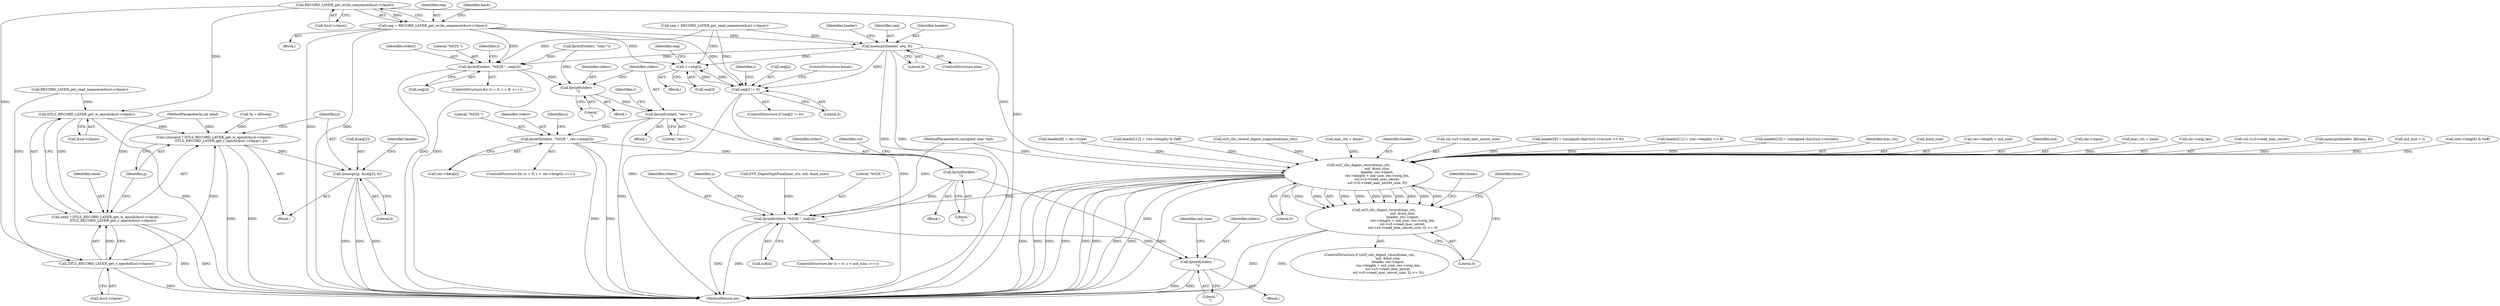 digraph "0_openssl_4ad93618d26a3ea23d36ad5498ff4f59eff3a4d2_3@API" {
"1000140" [label="(Call,RECORD_LAYER_get_write_sequence(&ssl->rlayer))"];
"1000138" [label="(Call,seq = RECORD_LAYER_get_write_sequence(&ssl->rlayer))"];
"1000236" [label="(Call,memcpy(header, seq, 8))"];
"1000305" [label="(Call,ssl3_cbc_digest_record(mac_ctx,\n                                   md, &md_size,\n                                   header, rec->input,\n                                   rec->length + md_size, rec->orig_len,\n                                   ssl->s3->read_mac_secret,\n                                   ssl->s3->read_mac_secret_size, 0))"];
"1000304" [label="(Call,ssl3_cbc_digest_record(mac_ctx,\n                                   md, &md_size,\n                                   header, rec->input,\n                                   rec->length + md_size, rec->orig_len,\n                                   ssl->s3->read_mac_secret,\n                                   ssl->s3->read_mac_secret_size, 0) <= 0)"];
"1000495" [label="(Call,fprintf(stderr, \"%02X \", md[z]))"];
"1000501" [label="(Call,fprintf(stderr, \"\n\"))"];
"1000422" [label="(Call,fprintf(stderr, \"%02X \", seq[z]))"];
"1000428" [label="(Call,fprintf(stderr, \"\n\"))"];
"1000431" [label="(Call,fprintf(stderr, \"rec=\"))"];
"1000447" [label="(Call,fprintf(stderr, \"%02X \", rec->data[z]))"];
"1000455" [label="(Call,fprintf(stderr, \"\n\"))"];
"1000473" [label="(Call,++seq[i])"];
"1000478" [label="(Call,seq[i] != 0)"];
"1000213" [label="(Call,DTLS_RECORD_LAYER_get_w_epoch(&ssl->rlayer))"];
"1000210" [label="(Call,s2n(send ? DTLS_RECORD_LAYER_get_w_epoch(&ssl->rlayer) :\n            DTLS_RECORD_LAYER_get_r_epoch(&ssl->rlayer), p))"];
"1000224" [label="(Call,memcpy(p, &seq[2], 6))"];
"1000211" [label="(Call,send ? DTLS_RECORD_LAYER_get_w_epoch(&ssl->rlayer) :\n            DTLS_RECORD_LAYER_get_r_epoch(&ssl->rlayer))"];
"1000218" [label="(Call,DTLS_RECORD_LAYER_get_r_epoch(&ssl->rlayer))"];
"1000108" [label="(Block,)"];
"1000494" [label="(Identifier,z)"];
"1000482" [label="(Literal,0)"];
"1000308" [label="(Call,&md_size)"];
"1000477" [label="(ControlStructure,if (seq[i] != 0))"];
"1000235" [label="(ControlStructure,else)"];
"1000449" [label="(Literal,\"%02X \")"];
"1000506" [label="(MethodReturn,int)"];
"1000207" [label="(Call,*p = dtlsseq)"];
"1000363" [label="(Call,EVP_DigestSignFinal(mac_ctx, md, &md_size))"];
"1000230" [label="(Literal,6)"];
"1000304" [label="(Call,ssl3_cbc_digest_record(mac_ctx,\n                                   md, &md_size,\n                                   header, rec->input,\n                                   rec->length + md_size, rec->orig_len,\n                                   ssl->s3->read_mac_secret,\n                                   ssl->s3->read_mac_secret_size, 0) <= 0)"];
"1000495" [label="(Call,fprintf(stderr, \"%02X \", md[z]))"];
"1000137" [label="(Block,)"];
"1000505" [label="(Identifier,md_size)"];
"1000336" [label="(Identifier,hmac)"];
"1000218" [label="(Call,DTLS_RECORD_LAYER_get_r_epoch(&ssl->rlayer))"];
"1000139" [label="(Identifier,seq)"];
"1000154" [label="(Call,RECORD_LAYER_get_read_sequence(&ssl->rlayer))"];
"1000436" [label="(ControlStructure,for (z = 0; z < rec->length; z++))"];
"1000314" [label="(Call,rec->length + md_size)"];
"1000433" [label="(Literal,\"rec=\")"];
"1000226" [label="(Call,&seq[2])"];
"1000307" [label="(Identifier,md)"];
"1000479" [label="(Call,seq[i])"];
"1000502" [label="(Identifier,stderr)"];
"1000455" [label="(Call,fprintf(stderr, \"\n\"))"];
"1000204" [label="(Block,)"];
"1000461" [label="(Identifier,ssl)"];
"1000421" [label="(Identifier,z)"];
"1000232" [label="(Identifier,header)"];
"1000478" [label="(Call,seq[i] != 0)"];
"1000498" [label="(Call,md[z])"];
"1000212" [label="(Identifier,send)"];
"1000413" [label="(ControlStructure,for (z = 0; z < 8; z++))"];
"1000236" [label="(Call,memcpy(header, seq, 8))"];
"1000311" [label="(Call,rec->input)"];
"1000178" [label="(Call,mac_ctx = hash)"];
"1000319" [label="(Call,rec->orig_len)"];
"1000422" [label="(Call,fprintf(stderr, \"%02X \", seq[z]))"];
"1000428" [label="(Call,fprintf(stderr, \"\n\"))"];
"1000432" [label="(Identifier,stderr)"];
"1000322" [label="(Call,ssl->s3->read_mac_secret)"];
"1000483" [label="(ControlStructure,break;)"];
"1000434" [label="(Block,)"];
"1000450" [label="(Call,rec->data[z])"];
"1000238" [label="(Identifier,seq)"];
"1000224" [label="(Call,memcpy(p, &seq[2], 6))"];
"1000231" [label="(Call,memcpy(header, dtlsseq, 8))"];
"1000172" [label="(Call,md_size = t)"];
"1000280" [label="(Call,(rec->length) & 0xff)"];
"1000430" [label="(Literal,\"\n\")"];
"1000474" [label="(Call,seq[i])"];
"1000448" [label="(Identifier,stderr)"];
"1000438" [label="(Identifier,z)"];
"1000446" [label="(Identifier,z)"];
"1000140" [label="(Call,RECORD_LAYER_get_write_sequence(&ssl->rlayer))"];
"1000497" [label="(Literal,\"%02X \")"];
"1000106" [label="(MethodParameterIn,unsigned char *md)"];
"1000486" [label="(ControlStructure,for (z = 0; z < md_size; z++))"];
"1000332" [label="(Literal,0)"];
"1000237" [label="(Identifier,header)"];
"1000425" [label="(Call,seq[z])"];
"1000240" [label="(Call,header[8] = rec->type)"];
"1000141" [label="(Call,&ssl->rlayer)"];
"1000276" [label="(Call,header[12] = (rec->length) & 0xff)"];
"1000431" [label="(Call,fprintf(stderr, \"rec=\"))"];
"1000300" [label="(Call,ssl3_cbc_record_digest_supported(mac_ctx))"];
"1000407" [label="(Identifier,hmac)"];
"1000411" [label="(Block,)"];
"1000408" [label="(Call,fprintf(stderr, \"seq=\"))"];
"1000457" [label="(Literal,\"\n\")"];
"1000211" [label="(Call,send ? DTLS_RECORD_LAYER_get_w_epoch(&ssl->rlayer) :\n            DTLS_RECORD_LAYER_get_r_epoch(&ssl->rlayer))"];
"1000198" [label="(Call,mac_ctx = hmac)"];
"1000239" [label="(Literal,8)"];
"1000310" [label="(Identifier,header)"];
"1000210" [label="(Call,s2n(send ? DTLS_RECORD_LAYER_get_w_epoch(&ssl->rlayer) :\n            DTLS_RECORD_LAYER_get_r_epoch(&ssl->rlayer), p))"];
"1000107" [label="(MethodParameterIn,int send)"];
"1000501" [label="(Call,fprintf(stderr, \"\n\"))"];
"1000214" [label="(Call,&ssl->rlayer)"];
"1000423" [label="(Identifier,stderr)"];
"1000429" [label="(Identifier,stderr)"];
"1000146" [label="(Identifier,hash)"];
"1000305" [label="(Call,ssl3_cbc_digest_record(mac_ctx,\n                                   md, &md_size,\n                                   header, rec->input,\n                                   rec->length + md_size, rec->orig_len,\n                                   ssl->s3->read_mac_secret,\n                                   ssl->s3->read_mac_secret_size, 0))"];
"1000503" [label="(Literal,\"\n\")"];
"1000327" [label="(Call,ssl->s3->read_mac_secret_size)"];
"1000496" [label="(Identifier,stderr)"];
"1000456" [label="(Identifier,stderr)"];
"1000471" [label="(Identifier,i)"];
"1000247" [label="(Call,header[9] = (unsigned char)(ssl->version >> 8))"];
"1000138" [label="(Call,seq = RECORD_LAYER_get_write_sequence(&ssl->rlayer))"];
"1000219" [label="(Call,&ssl->rlayer)"];
"1000267" [label="(Call,header[11] = (rec->length) >> 8)"];
"1000223" [label="(Identifier,p)"];
"1000303" [label="(ControlStructure,if (ssl3_cbc_digest_record(mac_ctx,\n                                   md, &md_size,\n                                   header, rec->input,\n                                   rec->length + md_size, rec->orig_len,\n                                   ssl->s3->read_mac_secret,\n                                   ssl->s3->read_mac_secret_size, 0) <= 0))"];
"1000242" [label="(Identifier,header)"];
"1000333" [label="(Literal,0)"];
"1000447" [label="(Call,fprintf(stderr, \"%02X \", rec->data[z]))"];
"1000225" [label="(Identifier,p)"];
"1000213" [label="(Call,DTLS_RECORD_LAYER_get_w_epoch(&ssl->rlayer))"];
"1000258" [label="(Call,header[10] = (unsigned char)(ssl->version))"];
"1000480" [label="(Identifier,seq)"];
"1000424" [label="(Literal,\"%02X \")"];
"1000152" [label="(Call,seq = RECORD_LAYER_get_read_sequence(&ssl->rlayer))"];
"1000306" [label="(Identifier,mac_ctx)"];
"1000472" [label="(Block,)"];
"1000484" [label="(Block,)"];
"1000473" [label="(Call,++seq[i])"];
"1000140" -> "1000138"  [label="AST: "];
"1000140" -> "1000141"  [label="CFG: "];
"1000141" -> "1000140"  [label="AST: "];
"1000138" -> "1000140"  [label="CFG: "];
"1000140" -> "1000506"  [label="DDG: "];
"1000140" -> "1000138"  [label="DDG: "];
"1000140" -> "1000213"  [label="DDG: "];
"1000140" -> "1000218"  [label="DDG: "];
"1000138" -> "1000137"  [label="AST: "];
"1000139" -> "1000138"  [label="AST: "];
"1000146" -> "1000138"  [label="CFG: "];
"1000138" -> "1000506"  [label="DDG: "];
"1000138" -> "1000506"  [label="DDG: "];
"1000138" -> "1000236"  [label="DDG: "];
"1000138" -> "1000422"  [label="DDG: "];
"1000138" -> "1000473"  [label="DDG: "];
"1000138" -> "1000478"  [label="DDG: "];
"1000236" -> "1000235"  [label="AST: "];
"1000236" -> "1000239"  [label="CFG: "];
"1000237" -> "1000236"  [label="AST: "];
"1000238" -> "1000236"  [label="AST: "];
"1000239" -> "1000236"  [label="AST: "];
"1000242" -> "1000236"  [label="CFG: "];
"1000236" -> "1000506"  [label="DDG: "];
"1000236" -> "1000506"  [label="DDG: "];
"1000152" -> "1000236"  [label="DDG: "];
"1000236" -> "1000305"  [label="DDG: "];
"1000236" -> "1000422"  [label="DDG: "];
"1000236" -> "1000473"  [label="DDG: "];
"1000236" -> "1000478"  [label="DDG: "];
"1000305" -> "1000304"  [label="AST: "];
"1000305" -> "1000332"  [label="CFG: "];
"1000306" -> "1000305"  [label="AST: "];
"1000307" -> "1000305"  [label="AST: "];
"1000308" -> "1000305"  [label="AST: "];
"1000310" -> "1000305"  [label="AST: "];
"1000311" -> "1000305"  [label="AST: "];
"1000314" -> "1000305"  [label="AST: "];
"1000319" -> "1000305"  [label="AST: "];
"1000322" -> "1000305"  [label="AST: "];
"1000327" -> "1000305"  [label="AST: "];
"1000332" -> "1000305"  [label="AST: "];
"1000333" -> "1000305"  [label="CFG: "];
"1000305" -> "1000506"  [label="DDG: "];
"1000305" -> "1000506"  [label="DDG: "];
"1000305" -> "1000506"  [label="DDG: "];
"1000305" -> "1000506"  [label="DDG: "];
"1000305" -> "1000506"  [label="DDG: "];
"1000305" -> "1000506"  [label="DDG: "];
"1000305" -> "1000506"  [label="DDG: "];
"1000305" -> "1000506"  [label="DDG: "];
"1000305" -> "1000506"  [label="DDG: "];
"1000305" -> "1000304"  [label="DDG: "];
"1000305" -> "1000304"  [label="DDG: "];
"1000305" -> "1000304"  [label="DDG: "];
"1000305" -> "1000304"  [label="DDG: "];
"1000305" -> "1000304"  [label="DDG: "];
"1000305" -> "1000304"  [label="DDG: "];
"1000305" -> "1000304"  [label="DDG: "];
"1000305" -> "1000304"  [label="DDG: "];
"1000305" -> "1000304"  [label="DDG: "];
"1000305" -> "1000304"  [label="DDG: "];
"1000178" -> "1000305"  [label="DDG: "];
"1000300" -> "1000305"  [label="DDG: "];
"1000198" -> "1000305"  [label="DDG: "];
"1000106" -> "1000305"  [label="DDG: "];
"1000267" -> "1000305"  [label="DDG: "];
"1000231" -> "1000305"  [label="DDG: "];
"1000276" -> "1000305"  [label="DDG: "];
"1000240" -> "1000305"  [label="DDG: "];
"1000258" -> "1000305"  [label="DDG: "];
"1000247" -> "1000305"  [label="DDG: "];
"1000280" -> "1000305"  [label="DDG: "];
"1000172" -> "1000305"  [label="DDG: "];
"1000305" -> "1000495"  [label="DDG: "];
"1000304" -> "1000303"  [label="AST: "];
"1000304" -> "1000333"  [label="CFG: "];
"1000333" -> "1000304"  [label="AST: "];
"1000336" -> "1000304"  [label="CFG: "];
"1000407" -> "1000304"  [label="CFG: "];
"1000304" -> "1000506"  [label="DDG: "];
"1000304" -> "1000506"  [label="DDG: "];
"1000495" -> "1000486"  [label="AST: "];
"1000495" -> "1000498"  [label="CFG: "];
"1000496" -> "1000495"  [label="AST: "];
"1000497" -> "1000495"  [label="AST: "];
"1000498" -> "1000495"  [label="AST: "];
"1000494" -> "1000495"  [label="CFG: "];
"1000495" -> "1000506"  [label="DDG: "];
"1000495" -> "1000506"  [label="DDG: "];
"1000455" -> "1000495"  [label="DDG: "];
"1000363" -> "1000495"  [label="DDG: "];
"1000106" -> "1000495"  [label="DDG: "];
"1000495" -> "1000501"  [label="DDG: "];
"1000501" -> "1000484"  [label="AST: "];
"1000501" -> "1000503"  [label="CFG: "];
"1000502" -> "1000501"  [label="AST: "];
"1000503" -> "1000501"  [label="AST: "];
"1000505" -> "1000501"  [label="CFG: "];
"1000501" -> "1000506"  [label="DDG: "];
"1000501" -> "1000506"  [label="DDG: "];
"1000455" -> "1000501"  [label="DDG: "];
"1000422" -> "1000413"  [label="AST: "];
"1000422" -> "1000425"  [label="CFG: "];
"1000423" -> "1000422"  [label="AST: "];
"1000424" -> "1000422"  [label="AST: "];
"1000425" -> "1000422"  [label="AST: "];
"1000421" -> "1000422"  [label="CFG: "];
"1000422" -> "1000506"  [label="DDG: "];
"1000422" -> "1000506"  [label="DDG: "];
"1000408" -> "1000422"  [label="DDG: "];
"1000152" -> "1000422"  [label="DDG: "];
"1000422" -> "1000428"  [label="DDG: "];
"1000428" -> "1000411"  [label="AST: "];
"1000428" -> "1000430"  [label="CFG: "];
"1000429" -> "1000428"  [label="AST: "];
"1000430" -> "1000428"  [label="AST: "];
"1000432" -> "1000428"  [label="CFG: "];
"1000408" -> "1000428"  [label="DDG: "];
"1000428" -> "1000431"  [label="DDG: "];
"1000431" -> "1000108"  [label="AST: "];
"1000431" -> "1000433"  [label="CFG: "];
"1000432" -> "1000431"  [label="AST: "];
"1000433" -> "1000431"  [label="AST: "];
"1000438" -> "1000431"  [label="CFG: "];
"1000431" -> "1000506"  [label="DDG: "];
"1000431" -> "1000447"  [label="DDG: "];
"1000431" -> "1000455"  [label="DDG: "];
"1000447" -> "1000436"  [label="AST: "];
"1000447" -> "1000450"  [label="CFG: "];
"1000448" -> "1000447"  [label="AST: "];
"1000449" -> "1000447"  [label="AST: "];
"1000450" -> "1000447"  [label="AST: "];
"1000446" -> "1000447"  [label="CFG: "];
"1000447" -> "1000506"  [label="DDG: "];
"1000447" -> "1000506"  [label="DDG: "];
"1000447" -> "1000455"  [label="DDG: "];
"1000455" -> "1000434"  [label="AST: "];
"1000455" -> "1000457"  [label="CFG: "];
"1000456" -> "1000455"  [label="AST: "];
"1000457" -> "1000455"  [label="AST: "];
"1000461" -> "1000455"  [label="CFG: "];
"1000473" -> "1000472"  [label="AST: "];
"1000473" -> "1000474"  [label="CFG: "];
"1000474" -> "1000473"  [label="AST: "];
"1000480" -> "1000473"  [label="CFG: "];
"1000478" -> "1000473"  [label="DDG: "];
"1000152" -> "1000473"  [label="DDG: "];
"1000473" -> "1000478"  [label="DDG: "];
"1000478" -> "1000477"  [label="AST: "];
"1000478" -> "1000482"  [label="CFG: "];
"1000479" -> "1000478"  [label="AST: "];
"1000482" -> "1000478"  [label="AST: "];
"1000483" -> "1000478"  [label="CFG: "];
"1000471" -> "1000478"  [label="CFG: "];
"1000478" -> "1000506"  [label="DDG: "];
"1000478" -> "1000506"  [label="DDG: "];
"1000152" -> "1000478"  [label="DDG: "];
"1000213" -> "1000211"  [label="AST: "];
"1000213" -> "1000214"  [label="CFG: "];
"1000214" -> "1000213"  [label="AST: "];
"1000211" -> "1000213"  [label="CFG: "];
"1000213" -> "1000506"  [label="DDG: "];
"1000213" -> "1000210"  [label="DDG: "];
"1000213" -> "1000211"  [label="DDG: "];
"1000154" -> "1000213"  [label="DDG: "];
"1000210" -> "1000204"  [label="AST: "];
"1000210" -> "1000223"  [label="CFG: "];
"1000211" -> "1000210"  [label="AST: "];
"1000223" -> "1000210"  [label="AST: "];
"1000225" -> "1000210"  [label="CFG: "];
"1000210" -> "1000506"  [label="DDG: "];
"1000210" -> "1000506"  [label="DDG: "];
"1000107" -> "1000210"  [label="DDG: "];
"1000218" -> "1000210"  [label="DDG: "];
"1000207" -> "1000210"  [label="DDG: "];
"1000210" -> "1000224"  [label="DDG: "];
"1000224" -> "1000204"  [label="AST: "];
"1000224" -> "1000230"  [label="CFG: "];
"1000225" -> "1000224"  [label="AST: "];
"1000226" -> "1000224"  [label="AST: "];
"1000230" -> "1000224"  [label="AST: "];
"1000232" -> "1000224"  [label="CFG: "];
"1000224" -> "1000506"  [label="DDG: "];
"1000224" -> "1000506"  [label="DDG: "];
"1000224" -> "1000506"  [label="DDG: "];
"1000211" -> "1000218"  [label="CFG: "];
"1000212" -> "1000211"  [label="AST: "];
"1000218" -> "1000211"  [label="AST: "];
"1000223" -> "1000211"  [label="CFG: "];
"1000211" -> "1000506"  [label="DDG: "];
"1000211" -> "1000506"  [label="DDG: "];
"1000107" -> "1000211"  [label="DDG: "];
"1000218" -> "1000211"  [label="DDG: "];
"1000218" -> "1000219"  [label="CFG: "];
"1000219" -> "1000218"  [label="AST: "];
"1000218" -> "1000506"  [label="DDG: "];
"1000154" -> "1000218"  [label="DDG: "];
}
